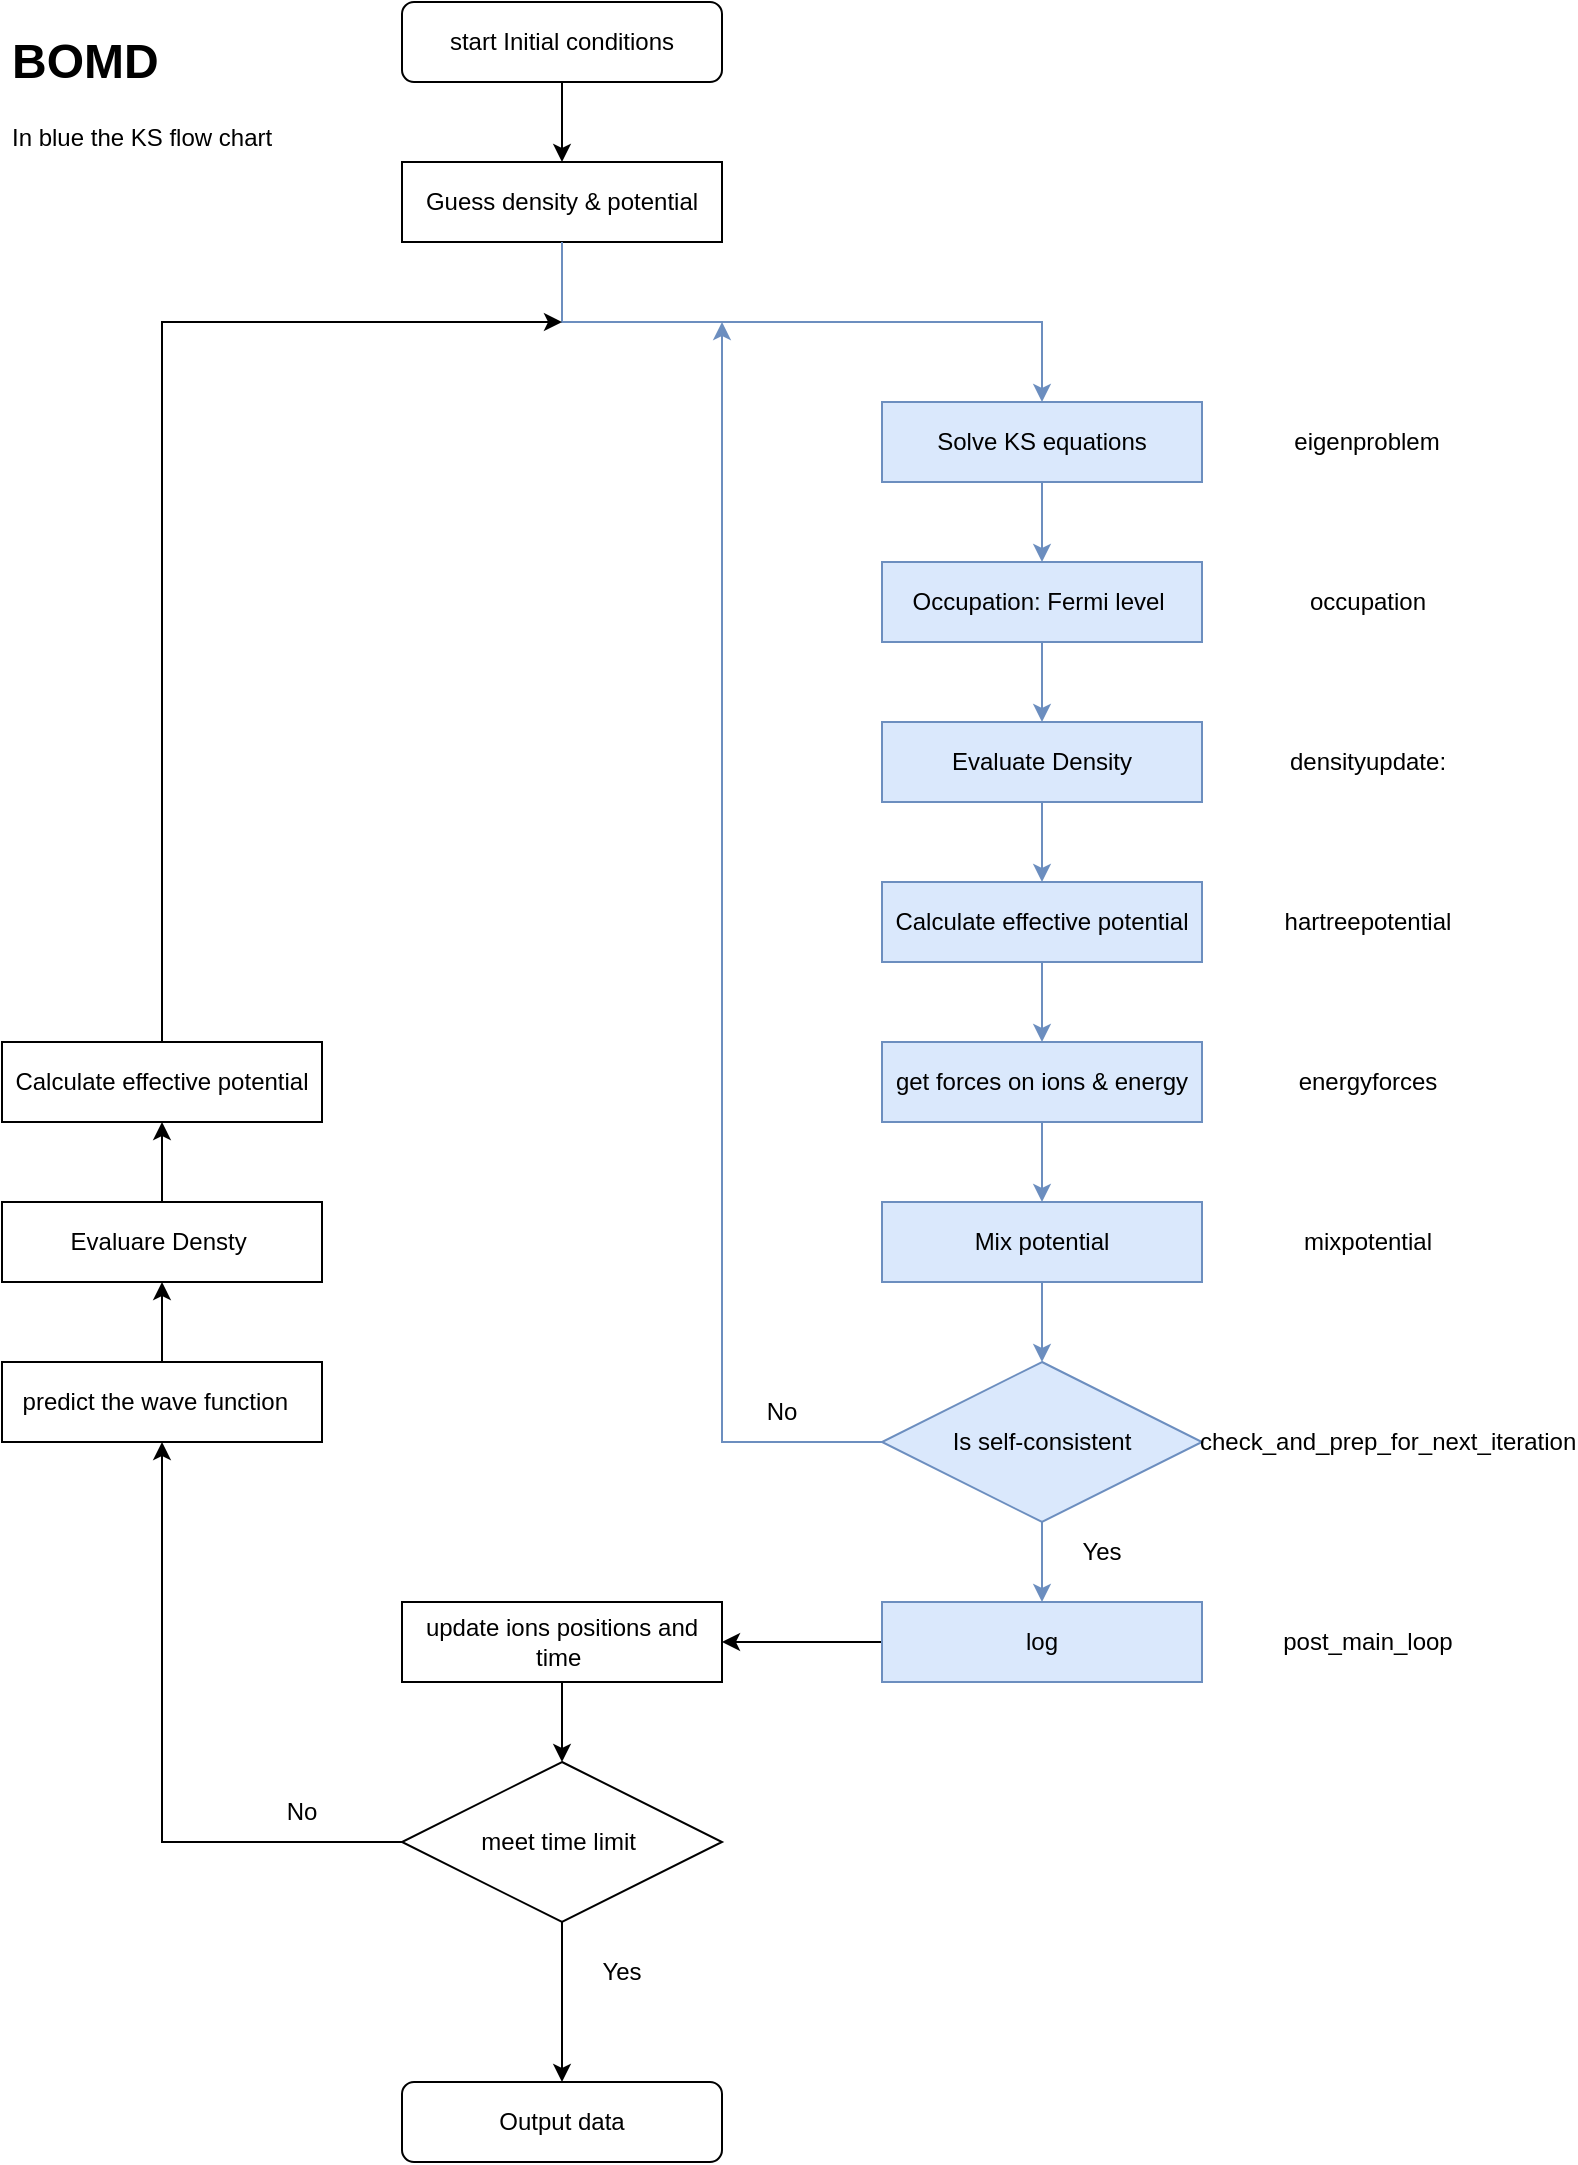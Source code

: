 <mxfile version="22.1.3" type="github">
  <diagram name="Page-1" id="-SIVK1E6oZ09lXkcMLKm">
    <mxGraphModel dx="2074" dy="1120" grid="1" gridSize="10" guides="1" tooltips="1" connect="1" arrows="1" fold="1" page="1" pageScale="1" pageWidth="827" pageHeight="1169" math="0" shadow="0">
      <root>
        <mxCell id="0" />
        <mxCell id="1" parent="0" />
        <mxCell id="Ue6L1OjSX2DR5XMfz1BU-1" value="start Initial conditions" style="rounded=1;whiteSpace=wrap;html=1;" parent="1" vertex="1">
          <mxGeometry x="240" width="160" height="40" as="geometry" />
        </mxCell>
        <mxCell id="Ue6L1OjSX2DR5XMfz1BU-2" value="" style="endArrow=classic;html=1;rounded=0;" parent="1" source="Ue6L1OjSX2DR5XMfz1BU-1" target="Ue6L1OjSX2DR5XMfz1BU-3" edge="1">
          <mxGeometry width="50" height="50" relative="1" as="geometry">
            <mxPoint x="390" y="580" as="sourcePoint" />
            <mxPoint x="320" y="120" as="targetPoint" />
          </mxGeometry>
        </mxCell>
        <mxCell id="Ue6L1OjSX2DR5XMfz1BU-3" value="Guess density &amp;amp; potential" style="rounded=0;whiteSpace=wrap;html=1;" parent="1" vertex="1">
          <mxGeometry x="240" y="80" width="160" height="40" as="geometry" />
        </mxCell>
        <mxCell id="Ue6L1OjSX2DR5XMfz1BU-5" value="" style="endArrow=classic;html=1;rounded=0;exitX=0.5;exitY=1;exitDx=0;exitDy=0;fillColor=#dae8fc;strokeColor=#6c8ebf;" parent="1" source="Ue6L1OjSX2DR5XMfz1BU-3" target="Ue6L1OjSX2DR5XMfz1BU-8" edge="1">
          <mxGeometry width="50" height="50" relative="1" as="geometry">
            <mxPoint x="390" y="580" as="sourcePoint" />
            <mxPoint x="560" y="200" as="targetPoint" />
            <Array as="points">
              <mxPoint x="320" y="160" />
              <mxPoint x="560" y="160" />
            </Array>
          </mxGeometry>
        </mxCell>
        <mxCell id="Ue6L1OjSX2DR5XMfz1BU-8" value="Solve KS equations" style="rounded=0;whiteSpace=wrap;html=1;fillColor=#dae8fc;strokeColor=#6c8ebf;" parent="1" vertex="1">
          <mxGeometry x="480" y="200" width="160" height="40" as="geometry" />
        </mxCell>
        <mxCell id="Ue6L1OjSX2DR5XMfz1BU-9" value="" style="endArrow=classic;html=1;rounded=0;fillColor=#dae8fc;strokeColor=#6c8ebf;entryX=0.5;entryY=0;entryDx=0;entryDy=0;exitX=0.5;exitY=1;exitDx=0;exitDy=0;" parent="1" source="MHTzVRPPaBmtSpPERHRW-2" target="VQXfurW5IAsP7iQQ4xWf-174" edge="1">
          <mxGeometry width="50" height="50" relative="1" as="geometry">
            <mxPoint x="560" y="400" as="sourcePoint" />
            <mxPoint x="560" y="440" as="targetPoint" />
          </mxGeometry>
        </mxCell>
        <mxCell id="Ue6L1OjSX2DR5XMfz1BU-11" value="" style="endArrow=classic;html=1;rounded=0;fillColor=#dae8fc;strokeColor=#6c8ebf;exitX=0.5;exitY=1;exitDx=0;exitDy=0;" parent="1" source="VQXfurW5IAsP7iQQ4xWf-180" target="Ue6L1OjSX2DR5XMfz1BU-12" edge="1">
          <mxGeometry width="50" height="50" relative="1" as="geometry">
            <mxPoint x="560" y="580" as="sourcePoint" />
            <mxPoint x="440" y="530" as="targetPoint" />
          </mxGeometry>
        </mxCell>
        <mxCell id="VQXfurW5IAsP7iQQ4xWf-189" value="" style="edgeStyle=orthogonalEdgeStyle;rounded=0;orthogonalLoop=1;jettySize=auto;html=1;fillColor=#dae8fc;strokeColor=#6c8ebf;" parent="1" source="Ue6L1OjSX2DR5XMfz1BU-12" target="VQXfurW5IAsP7iQQ4xWf-188" edge="1">
          <mxGeometry relative="1" as="geometry" />
        </mxCell>
        <mxCell id="Ue6L1OjSX2DR5XMfz1BU-12" value="Is self-consistent" style="rhombus;whiteSpace=wrap;html=1;verticalAlign=middle;fillColor=#dae8fc;strokeColor=#6c8ebf;" parent="1" vertex="1">
          <mxGeometry x="480" y="680" width="160" height="80" as="geometry" />
        </mxCell>
        <mxCell id="Ue6L1OjSX2DR5XMfz1BU-13" value="" style="endArrow=classic;html=1;rounded=0;exitX=0;exitY=0.5;exitDx=0;exitDy=0;fillColor=#dae8fc;strokeColor=#6c8ebf;" parent="1" source="Ue6L1OjSX2DR5XMfz1BU-12" edge="1">
          <mxGeometry width="50" height="50" relative="1" as="geometry">
            <mxPoint x="390" y="580" as="sourcePoint" />
            <mxPoint x="400" y="160" as="targetPoint" />
            <Array as="points">
              <mxPoint x="400" y="720" />
            </Array>
          </mxGeometry>
        </mxCell>
        <mxCell id="Ue6L1OjSX2DR5XMfz1BU-17" style="edgeStyle=orthogonalEdgeStyle;rounded=0;orthogonalLoop=1;jettySize=auto;html=1;exitX=0.5;exitY=1;exitDx=0;exitDy=0;" parent="1" edge="1">
          <mxGeometry relative="1" as="geometry">
            <mxPoint x="560" y="800" as="sourcePoint" />
            <mxPoint x="560" y="800" as="targetPoint" />
          </mxGeometry>
        </mxCell>
        <mxCell id="Ue6L1OjSX2DR5XMfz1BU-22" value="" style="edgeStyle=orthogonalEdgeStyle;rounded=0;orthogonalLoop=1;jettySize=auto;html=1;" parent="1" source="Ue6L1OjSX2DR5XMfz1BU-19" target="Ue6L1OjSX2DR5XMfz1BU-21" edge="1">
          <mxGeometry relative="1" as="geometry" />
        </mxCell>
        <mxCell id="Ue6L1OjSX2DR5XMfz1BU-19" value="update ions positions and time&amp;nbsp;" style="rounded=0;whiteSpace=wrap;html=1;" parent="1" vertex="1">
          <mxGeometry x="240" y="800" width="160" height="40" as="geometry" />
        </mxCell>
        <mxCell id="Csiwkghj5vNug75Si9de-7" style="edgeStyle=orthogonalEdgeStyle;rounded=0;orthogonalLoop=1;jettySize=auto;html=1;exitX=0;exitY=0.5;exitDx=0;exitDy=0;" edge="1" parent="1" source="Ue6L1OjSX2DR5XMfz1BU-21" target="Csiwkghj5vNug75Si9de-1">
          <mxGeometry relative="1" as="geometry" />
        </mxCell>
        <mxCell id="Ue6L1OjSX2DR5XMfz1BU-21" value="meet time limit&amp;nbsp;" style="rhombus;whiteSpace=wrap;html=1;rounded=0;" parent="1" vertex="1">
          <mxGeometry x="240" y="880" width="160" height="80" as="geometry" />
        </mxCell>
        <mxCell id="Ue6L1OjSX2DR5XMfz1BU-25" value="Output data" style="rounded=1;whiteSpace=wrap;html=1;" parent="1" vertex="1">
          <mxGeometry x="240" y="1040" width="160" height="40" as="geometry" />
        </mxCell>
        <mxCell id="Ue6L1OjSX2DR5XMfz1BU-26" value="" style="endArrow=classic;html=1;rounded=0;" parent="1" target="Ue6L1OjSX2DR5XMfz1BU-25" edge="1">
          <mxGeometry width="50" height="50" relative="1" as="geometry">
            <mxPoint x="320" y="960" as="sourcePoint" />
            <mxPoint x="370" y="910" as="targetPoint" />
          </mxGeometry>
        </mxCell>
        <mxCell id="Ue6L1OjSX2DR5XMfz1BU-27" value="Yes" style="text;html=1;strokeColor=none;fillColor=none;align=center;verticalAlign=middle;whiteSpace=wrap;rounded=0;" parent="1" vertex="1">
          <mxGeometry x="560" y="760" width="60" height="30" as="geometry" />
        </mxCell>
        <mxCell id="Ue6L1OjSX2DR5XMfz1BU-28" value="Yes" style="text;html=1;strokeColor=none;fillColor=none;align=center;verticalAlign=middle;whiteSpace=wrap;rounded=0;" parent="1" vertex="1">
          <mxGeometry x="320" y="970" width="60" height="30" as="geometry" />
        </mxCell>
        <mxCell id="Ue6L1OjSX2DR5XMfz1BU-29" value="No" style="text;html=1;strokeColor=none;fillColor=none;align=center;verticalAlign=middle;whiteSpace=wrap;rounded=0;" parent="1" vertex="1">
          <mxGeometry x="160" y="890" width="60" height="30" as="geometry" />
        </mxCell>
        <mxCell id="Ue6L1OjSX2DR5XMfz1BU-30" value="No" style="text;html=1;strokeColor=none;fillColor=none;align=center;verticalAlign=middle;whiteSpace=wrap;rounded=0;" parent="1" vertex="1">
          <mxGeometry x="400" y="690" width="60" height="30" as="geometry" />
        </mxCell>
        <mxCell id="Ue6L1OjSX2DR5XMfz1BU-31" value="&lt;h1&gt;BOMD&lt;/h1&gt;&lt;div&gt;In blue the KS flow chart&lt;/div&gt;" style="text;html=1;strokeColor=none;fillColor=none;spacing=5;spacingTop=-20;whiteSpace=wrap;overflow=hidden;rounded=0;" parent="1" vertex="1">
          <mxGeometry x="40" y="10" width="200" height="80" as="geometry" />
        </mxCell>
        <mxCell id="MHTzVRPPaBmtSpPERHRW-2" value="Occupation: Fermi level&amp;nbsp;" style="rounded=0;whiteSpace=wrap;html=1;fillColor=#dae8fc;strokeColor=#6c8ebf;" parent="1" vertex="1">
          <mxGeometry x="480" y="280" width="160" height="40" as="geometry" />
        </mxCell>
        <mxCell id="MHTzVRPPaBmtSpPERHRW-5" value="" style="endArrow=classic;html=1;rounded=0;exitX=0.5;exitY=1;exitDx=0;exitDy=0;fillColor=#dae8fc;strokeColor=#6c8ebf;" parent="1" source="Ue6L1OjSX2DR5XMfz1BU-8" target="MHTzVRPPaBmtSpPERHRW-2" edge="1">
          <mxGeometry width="50" height="50" relative="1" as="geometry">
            <mxPoint x="570" y="190" as="sourcePoint" />
            <mxPoint x="560" y="260" as="targetPoint" />
          </mxGeometry>
        </mxCell>
        <mxCell id="MHTzVRPPaBmtSpPERHRW-9" value="densityupdate:" style="text;html=1;strokeColor=none;fillColor=none;align=center;verticalAlign=middle;whiteSpace=wrap;rounded=0;" parent="1" vertex="1">
          <mxGeometry x="677.5" y="360" width="90" height="40" as="geometry" />
        </mxCell>
        <mxCell id="MHTzVRPPaBmtSpPERHRW-10" value="hartreepotential" style="text;whiteSpace=wrap;verticalAlign=middle;align=center;" parent="1" vertex="1">
          <mxGeometry x="677.5" y="440" width="90" height="40" as="geometry" />
        </mxCell>
        <mxCell id="MHTzVRPPaBmtSpPERHRW-11" value="occupation" style="text;whiteSpace=wrap;html=1;verticalAlign=middle;align=center;" parent="1" vertex="1">
          <mxGeometry x="677.5" y="280" width="90" height="40" as="geometry" />
        </mxCell>
        <mxCell id="MHTzVRPPaBmtSpPERHRW-18" value="eigenproblem" style="text;html=1;strokeColor=none;fillColor=none;align=center;verticalAlign=middle;whiteSpace=wrap;rounded=0;" parent="1" vertex="1">
          <mxGeometry x="670" y="200" width="105" height="40" as="geometry" />
        </mxCell>
        <mxCell id="MHTzVRPPaBmtSpPERHRW-19" value="check_and_prep_for_next_iteration" style="text;whiteSpace=wrap;verticalAlign=middle;" parent="1" vertex="1">
          <mxGeometry x="637" y="700" width="190" height="40" as="geometry" />
        </mxCell>
        <mxCell id="VQXfurW5IAsP7iQQ4xWf-172" style="edgeStyle=orthogonalEdgeStyle;rounded=0;orthogonalLoop=1;jettySize=auto;html=1;exitX=0.5;exitY=1;exitDx=0;exitDy=0;entryX=0.5;entryY=0;entryDx=0;entryDy=0;fillColor=#dae8fc;strokeColor=#6c8ebf;" parent="1" source="VQXfurW5IAsP7iQQ4xWf-170" target="VQXfurW5IAsP7iQQ4xWf-177" edge="1">
          <mxGeometry relative="1" as="geometry">
            <mxPoint x="560" y="540" as="targetPoint" />
          </mxGeometry>
        </mxCell>
        <mxCell id="VQXfurW5IAsP7iQQ4xWf-170" value="Calculate effective potential" style="rounded=0;whiteSpace=wrap;html=1;fillColor=#dae8fc;strokeColor=#6c8ebf;" parent="1" vertex="1">
          <mxGeometry x="480" y="440" width="160" height="40" as="geometry" />
        </mxCell>
        <mxCell id="VQXfurW5IAsP7iQQ4xWf-173" value="energyforces" style="text;whiteSpace=wrap;html=1;verticalAlign=middle;align=center;" parent="1" vertex="1">
          <mxGeometry x="677.5" y="520" width="90" height="40" as="geometry" />
        </mxCell>
        <mxCell id="VQXfurW5IAsP7iQQ4xWf-193" value="" style="edgeStyle=orthogonalEdgeStyle;rounded=0;orthogonalLoop=1;jettySize=auto;html=1;fillColor=#dae8fc;strokeColor=#6c8ebf;" parent="1" source="VQXfurW5IAsP7iQQ4xWf-174" target="VQXfurW5IAsP7iQQ4xWf-170" edge="1">
          <mxGeometry relative="1" as="geometry" />
        </mxCell>
        <mxCell id="VQXfurW5IAsP7iQQ4xWf-174" value="Evaluate Density" style="rounded=0;whiteSpace=wrap;html=1;fillColor=#dae8fc;strokeColor=#6c8ebf;" parent="1" vertex="1">
          <mxGeometry x="480" y="360" width="160" height="40" as="geometry" />
        </mxCell>
        <mxCell id="VQXfurW5IAsP7iQQ4xWf-177" value="get forces on ions &amp;amp; energy" style="rounded=0;whiteSpace=wrap;html=1;fillColor=#dae8fc;strokeColor=#6c8ebf;" parent="1" vertex="1">
          <mxGeometry x="480" y="520" width="160" height="40" as="geometry" />
        </mxCell>
        <mxCell id="VQXfurW5IAsP7iQQ4xWf-181" value="" style="endArrow=classic;html=1;rounded=0;fillColor=#dae8fc;strokeColor=#6c8ebf;exitX=0.5;exitY=1;exitDx=0;exitDy=0;" parent="1" source="VQXfurW5IAsP7iQQ4xWf-177" target="VQXfurW5IAsP7iQQ4xWf-180" edge="1">
          <mxGeometry width="50" height="50" relative="1" as="geometry">
            <mxPoint x="560" y="580" as="sourcePoint" />
            <mxPoint x="560" y="680" as="targetPoint" />
          </mxGeometry>
        </mxCell>
        <mxCell id="VQXfurW5IAsP7iQQ4xWf-180" value="Mix potential" style="rounded=0;whiteSpace=wrap;html=1;fillColor=#dae8fc;strokeColor=#6c8ebf;" parent="1" vertex="1">
          <mxGeometry x="480" y="600" width="160" height="40" as="geometry" />
        </mxCell>
        <mxCell id="VQXfurW5IAsP7iQQ4xWf-187" value="mixpotential" style="text;whiteSpace=wrap;html=1;verticalAlign=middle;align=center;" parent="1" vertex="1">
          <mxGeometry x="677.5" y="600" width="90" height="40" as="geometry" />
        </mxCell>
        <mxCell id="VQXfurW5IAsP7iQQ4xWf-190" value="" style="edgeStyle=orthogonalEdgeStyle;rounded=0;orthogonalLoop=1;jettySize=auto;html=1;" parent="1" source="VQXfurW5IAsP7iQQ4xWf-188" target="Ue6L1OjSX2DR5XMfz1BU-19" edge="1">
          <mxGeometry relative="1" as="geometry" />
        </mxCell>
        <mxCell id="VQXfurW5IAsP7iQQ4xWf-188" value="log" style="whiteSpace=wrap;html=1;fillColor=#dae8fc;strokeColor=#6c8ebf;" parent="1" vertex="1">
          <mxGeometry x="480" y="800" width="160" height="40" as="geometry" />
        </mxCell>
        <mxCell id="VQXfurW5IAsP7iQQ4xWf-192" value="post_main_loop" style="text;whiteSpace=wrap;html=1;verticalAlign=middle;align=center;" parent="1" vertex="1">
          <mxGeometry x="677.5" y="800" width="90" height="40" as="geometry" />
        </mxCell>
        <mxCell id="Csiwkghj5vNug75Si9de-3" value="" style="edgeStyle=orthogonalEdgeStyle;rounded=0;orthogonalLoop=1;jettySize=auto;html=1;" edge="1" parent="1" source="Csiwkghj5vNug75Si9de-1" target="Csiwkghj5vNug75Si9de-2">
          <mxGeometry relative="1" as="geometry" />
        </mxCell>
        <mxCell id="Csiwkghj5vNug75Si9de-1" value="predict the wave function&amp;nbsp;&amp;nbsp;" style="rounded=0;whiteSpace=wrap;html=1;" vertex="1" parent="1">
          <mxGeometry x="40" y="680" width="160" height="40" as="geometry" />
        </mxCell>
        <mxCell id="Csiwkghj5vNug75Si9de-5" value="" style="edgeStyle=orthogonalEdgeStyle;rounded=0;orthogonalLoop=1;jettySize=auto;html=1;" edge="1" parent="1" source="Csiwkghj5vNug75Si9de-2" target="Csiwkghj5vNug75Si9de-4">
          <mxGeometry relative="1" as="geometry" />
        </mxCell>
        <mxCell id="Csiwkghj5vNug75Si9de-2" value="Evaluare Densty&amp;nbsp;" style="whiteSpace=wrap;html=1;rounded=0;" vertex="1" parent="1">
          <mxGeometry x="40" y="600" width="160" height="40" as="geometry" />
        </mxCell>
        <mxCell id="Csiwkghj5vNug75Si9de-4" value="Calculate effective potential" style="whiteSpace=wrap;html=1;rounded=0;" vertex="1" parent="1">
          <mxGeometry x="40" y="520" width="160" height="40" as="geometry" />
        </mxCell>
        <mxCell id="Csiwkghj5vNug75Si9de-6" value="" style="endArrow=classic;html=1;rounded=0;exitX=0.5;exitY=0;exitDx=0;exitDy=0;" edge="1" parent="1" source="Csiwkghj5vNug75Si9de-4">
          <mxGeometry width="50" height="50" relative="1" as="geometry">
            <mxPoint x="180" y="480" as="sourcePoint" />
            <mxPoint x="320" y="160" as="targetPoint" />
            <Array as="points">
              <mxPoint x="120" y="480" />
              <mxPoint x="120" y="160" />
              <mxPoint x="280" y="160" />
            </Array>
          </mxGeometry>
        </mxCell>
      </root>
    </mxGraphModel>
  </diagram>
</mxfile>
